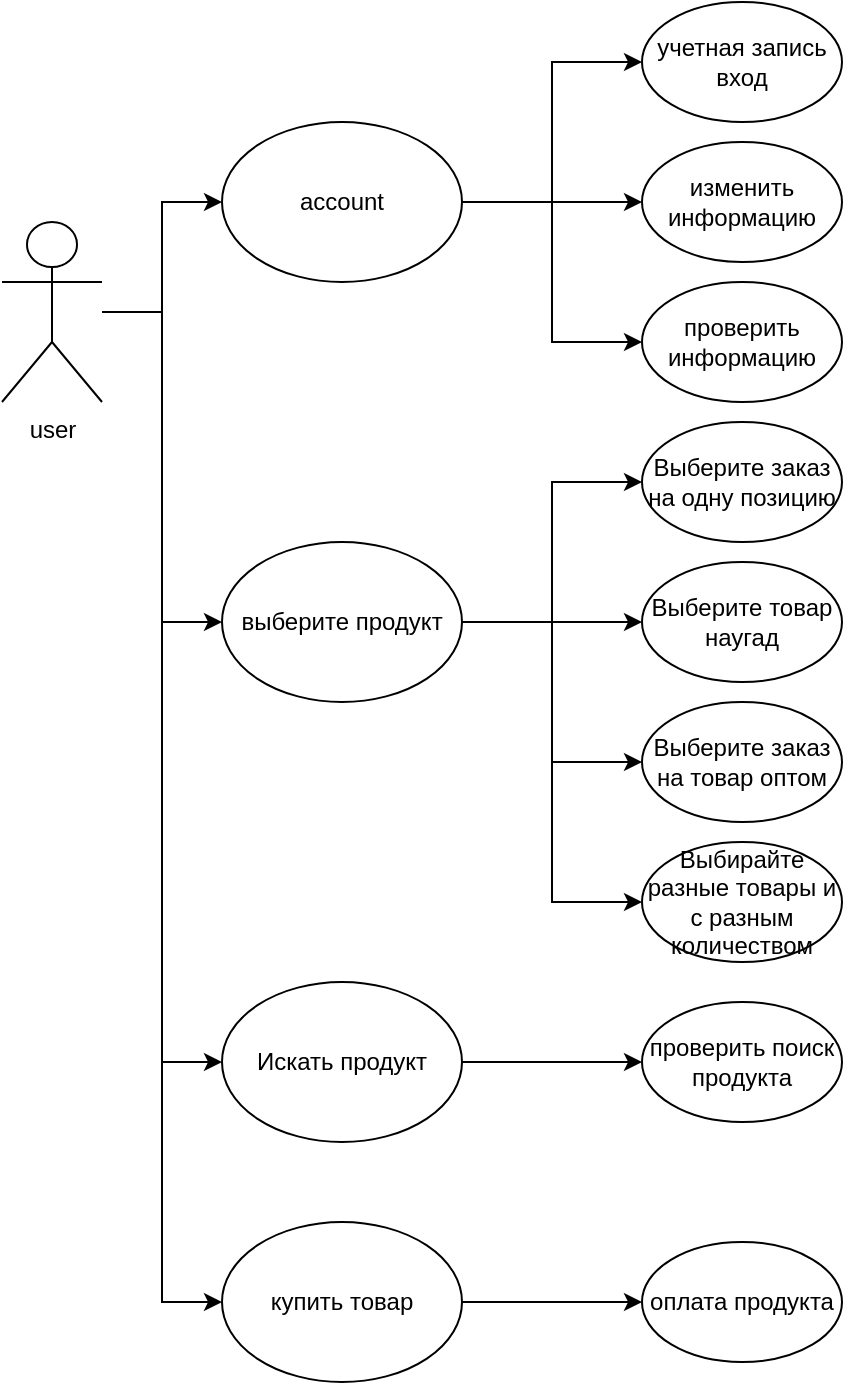 <mxfile version="13.9.2" type="device"><diagram id="sUwwLym1e5OvDCBYiNi7" name="Page-1"><mxGraphModel dx="1038" dy="580" grid="1" gridSize="10" guides="1" tooltips="1" connect="1" arrows="1" fold="1" page="1" pageScale="1" pageWidth="850" pageHeight="1100" math="0" shadow="0"><root><mxCell id="0"/><mxCell id="1" parent="0"/><mxCell id="mYwTp090svwcX2QsSWju-19" style="edgeStyle=orthogonalEdgeStyle;rounded=0;orthogonalLoop=1;jettySize=auto;html=1;entryX=0;entryY=0.5;entryDx=0;entryDy=0;" edge="1" parent="1" source="mYwTp090svwcX2QsSWju-1" target="mYwTp090svwcX2QsSWju-2"><mxGeometry relative="1" as="geometry"/></mxCell><mxCell id="mYwTp090svwcX2QsSWju-20" style="edgeStyle=orthogonalEdgeStyle;rounded=0;orthogonalLoop=1;jettySize=auto;html=1;entryX=0;entryY=0.5;entryDx=0;entryDy=0;" edge="1" parent="1" source="mYwTp090svwcX2QsSWju-1" target="mYwTp090svwcX2QsSWju-3"><mxGeometry relative="1" as="geometry"/></mxCell><mxCell id="mYwTp090svwcX2QsSWju-21" style="edgeStyle=orthogonalEdgeStyle;rounded=0;orthogonalLoop=1;jettySize=auto;html=1;entryX=0;entryY=0.5;entryDx=0;entryDy=0;" edge="1" parent="1" source="mYwTp090svwcX2QsSWju-1" target="mYwTp090svwcX2QsSWju-16"><mxGeometry relative="1" as="geometry"/></mxCell><mxCell id="mYwTp090svwcX2QsSWju-22" style="edgeStyle=orthogonalEdgeStyle;rounded=0;orthogonalLoop=1;jettySize=auto;html=1;entryX=0;entryY=0.5;entryDx=0;entryDy=0;" edge="1" parent="1" source="mYwTp090svwcX2QsSWju-1" target="mYwTp090svwcX2QsSWju-4"><mxGeometry relative="1" as="geometry"/></mxCell><mxCell id="mYwTp090svwcX2QsSWju-1" value="user" style="shape=umlActor;verticalLabelPosition=bottom;verticalAlign=top;html=1;outlineConnect=0;" vertex="1" parent="1"><mxGeometry x="140" y="170" width="50" height="90" as="geometry"/></mxCell><mxCell id="mYwTp090svwcX2QsSWju-12" style="edgeStyle=orthogonalEdgeStyle;rounded=0;orthogonalLoop=1;jettySize=auto;html=1;exitX=1;exitY=0.5;exitDx=0;exitDy=0;entryX=0;entryY=0.5;entryDx=0;entryDy=0;" edge="1" parent="1" source="mYwTp090svwcX2QsSWju-2" target="mYwTp090svwcX2QsSWju-5"><mxGeometry relative="1" as="geometry"/></mxCell><mxCell id="mYwTp090svwcX2QsSWju-13" style="edgeStyle=orthogonalEdgeStyle;rounded=0;orthogonalLoop=1;jettySize=auto;html=1;entryX=0;entryY=0.5;entryDx=0;entryDy=0;" edge="1" parent="1" source="mYwTp090svwcX2QsSWju-2" target="mYwTp090svwcX2QsSWju-8"><mxGeometry relative="1" as="geometry"/></mxCell><mxCell id="mYwTp090svwcX2QsSWju-14" style="edgeStyle=orthogonalEdgeStyle;rounded=0;orthogonalLoop=1;jettySize=auto;html=1;entryX=0;entryY=0.5;entryDx=0;entryDy=0;" edge="1" parent="1" source="mYwTp090svwcX2QsSWju-2" target="mYwTp090svwcX2QsSWju-6"><mxGeometry relative="1" as="geometry"/></mxCell><mxCell id="mYwTp090svwcX2QsSWju-2" value="account" style="ellipse;whiteSpace=wrap;html=1;" vertex="1" parent="1"><mxGeometry x="250" y="120" width="120" height="80" as="geometry"/></mxCell><mxCell id="mYwTp090svwcX2QsSWju-25" style="edgeStyle=orthogonalEdgeStyle;rounded=0;orthogonalLoop=1;jettySize=auto;html=1;entryX=0;entryY=0.5;entryDx=0;entryDy=0;" edge="1" parent="1" source="mYwTp090svwcX2QsSWju-3" target="mYwTp090svwcX2QsSWju-9"><mxGeometry relative="1" as="geometry"/></mxCell><mxCell id="mYwTp090svwcX2QsSWju-26" style="edgeStyle=orthogonalEdgeStyle;rounded=0;orthogonalLoop=1;jettySize=auto;html=1;entryX=0;entryY=0.5;entryDx=0;entryDy=0;" edge="1" parent="1" source="mYwTp090svwcX2QsSWju-3" target="mYwTp090svwcX2QsSWju-15"><mxGeometry relative="1" as="geometry"/></mxCell><mxCell id="mYwTp090svwcX2QsSWju-27" style="edgeStyle=orthogonalEdgeStyle;rounded=0;orthogonalLoop=1;jettySize=auto;html=1;entryX=0;entryY=0.5;entryDx=0;entryDy=0;" edge="1" parent="1" source="mYwTp090svwcX2QsSWju-3" target="mYwTp090svwcX2QsSWju-11"><mxGeometry relative="1" as="geometry"/></mxCell><mxCell id="mYwTp090svwcX2QsSWju-28" style="edgeStyle=orthogonalEdgeStyle;rounded=0;orthogonalLoop=1;jettySize=auto;html=1;entryX=0;entryY=0.5;entryDx=0;entryDy=0;" edge="1" parent="1" source="mYwTp090svwcX2QsSWju-3" target="mYwTp090svwcX2QsSWju-10"><mxGeometry relative="1" as="geometry"/></mxCell><mxCell id="mYwTp090svwcX2QsSWju-3" value="выберите продукт" style="ellipse;whiteSpace=wrap;html=1;" vertex="1" parent="1"><mxGeometry x="250" y="330" width="120" height="80" as="geometry"/></mxCell><mxCell id="mYwTp090svwcX2QsSWju-23" style="edgeStyle=orthogonalEdgeStyle;rounded=0;orthogonalLoop=1;jettySize=auto;html=1;entryX=0;entryY=0.5;entryDx=0;entryDy=0;" edge="1" parent="1" source="mYwTp090svwcX2QsSWju-4" target="mYwTp090svwcX2QsSWju-18"><mxGeometry relative="1" as="geometry"/></mxCell><mxCell id="mYwTp090svwcX2QsSWju-4" value="купить товар" style="ellipse;whiteSpace=wrap;html=1;" vertex="1" parent="1"><mxGeometry x="250" y="670" width="120" height="80" as="geometry"/></mxCell><mxCell id="mYwTp090svwcX2QsSWju-5" value="учетная запись вход" style="ellipse;whiteSpace=wrap;html=1;" vertex="1" parent="1"><mxGeometry x="460" y="60" width="100" height="60" as="geometry"/></mxCell><mxCell id="mYwTp090svwcX2QsSWju-6" value="проверить информацию" style="ellipse;whiteSpace=wrap;html=1;" vertex="1" parent="1"><mxGeometry x="460" y="200" width="100" height="60" as="geometry"/></mxCell><mxCell id="mYwTp090svwcX2QsSWju-8" value="изменить информацию" style="ellipse;whiteSpace=wrap;html=1;" vertex="1" parent="1"><mxGeometry x="460" y="130" width="100" height="60" as="geometry"/></mxCell><mxCell id="mYwTp090svwcX2QsSWju-9" value="Выберите заказ на одну позицию" style="ellipse;whiteSpace=wrap;html=1;" vertex="1" parent="1"><mxGeometry x="460" y="270" width="100" height="60" as="geometry"/></mxCell><mxCell id="mYwTp090svwcX2QsSWju-10" value="Выбирайте разные товары и с разным количеством" style="ellipse;whiteSpace=wrap;html=1;" vertex="1" parent="1"><mxGeometry x="460" y="480" width="100" height="60" as="geometry"/></mxCell><mxCell id="mYwTp090svwcX2QsSWju-11" value="Выберите заказ на товар оптом" style="ellipse;whiteSpace=wrap;html=1;" vertex="1" parent="1"><mxGeometry x="460" y="410" width="100" height="60" as="geometry"/></mxCell><mxCell id="mYwTp090svwcX2QsSWju-15" value="Выберите товар наугад" style="ellipse;whiteSpace=wrap;html=1;" vertex="1" parent="1"><mxGeometry x="460" y="340" width="100" height="60" as="geometry"/></mxCell><mxCell id="mYwTp090svwcX2QsSWju-24" style="edgeStyle=orthogonalEdgeStyle;rounded=0;orthogonalLoop=1;jettySize=auto;html=1;entryX=0;entryY=0.5;entryDx=0;entryDy=0;" edge="1" parent="1" source="mYwTp090svwcX2QsSWju-16" target="mYwTp090svwcX2QsSWju-17"><mxGeometry relative="1" as="geometry"/></mxCell><mxCell id="mYwTp090svwcX2QsSWju-16" value="Искать продукт" style="ellipse;whiteSpace=wrap;html=1;" vertex="1" parent="1"><mxGeometry x="250" y="550" width="120" height="80" as="geometry"/></mxCell><mxCell id="mYwTp090svwcX2QsSWju-17" value="проверить поиск продукта" style="ellipse;whiteSpace=wrap;html=1;" vertex="1" parent="1"><mxGeometry x="460" y="560" width="100" height="60" as="geometry"/></mxCell><mxCell id="mYwTp090svwcX2QsSWju-18" value="оплата продукта" style="ellipse;whiteSpace=wrap;html=1;" vertex="1" parent="1"><mxGeometry x="460" y="680" width="100" height="60" as="geometry"/></mxCell></root></mxGraphModel></diagram></mxfile>